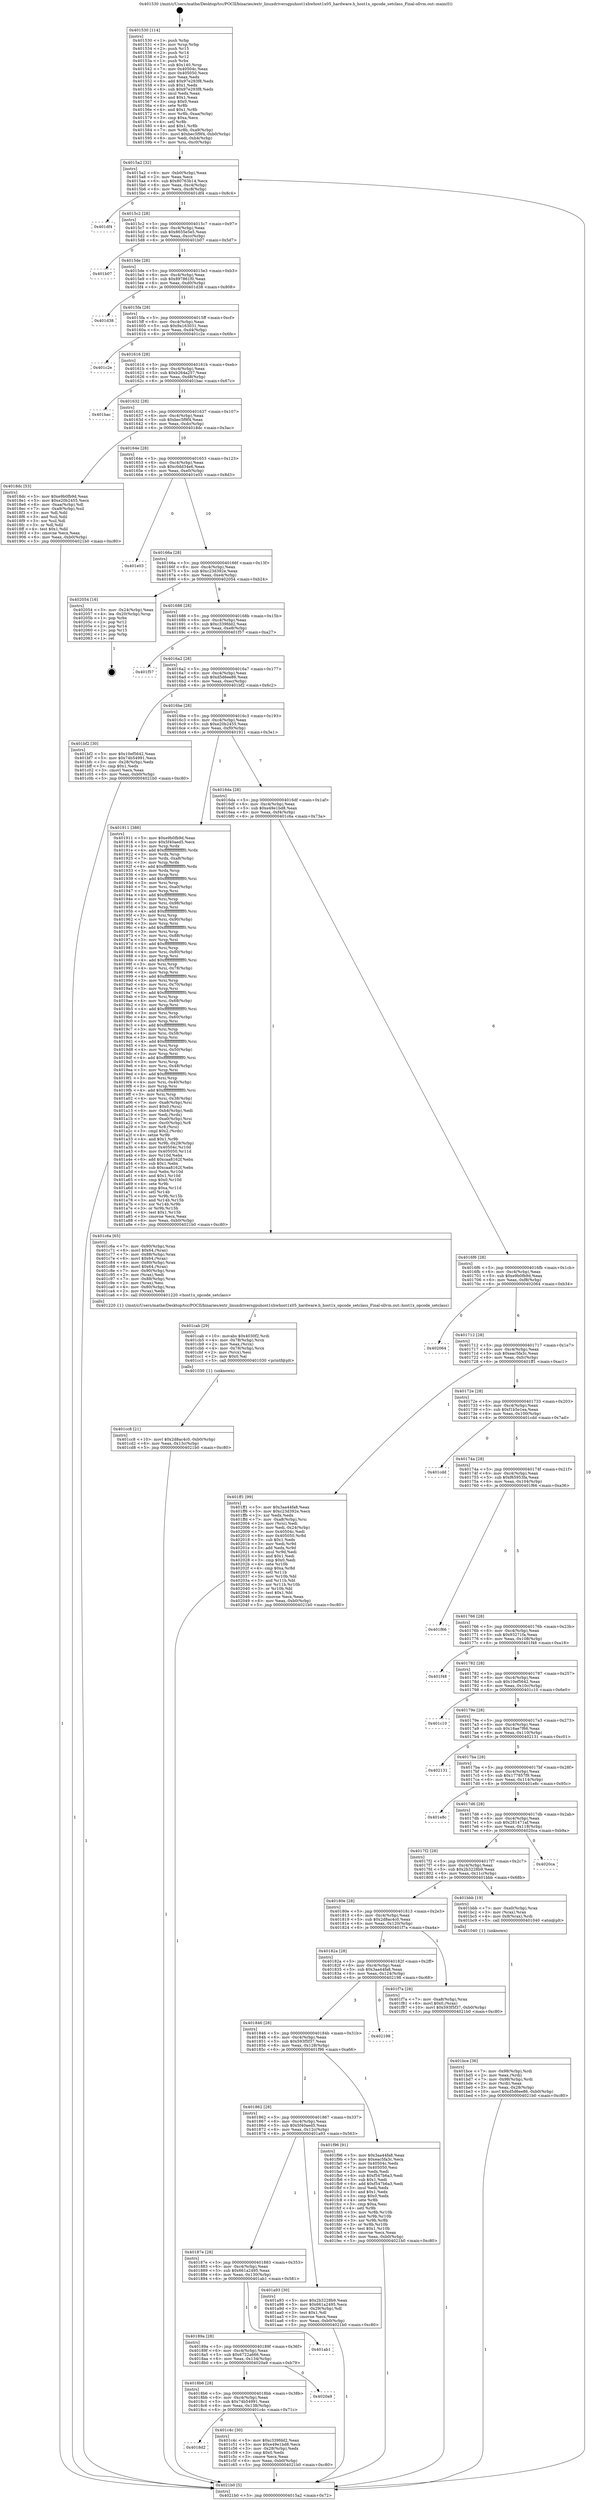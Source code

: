 digraph "0x401530" {
  label = "0x401530 (/mnt/c/Users/mathe/Desktop/tcc/POCII/binaries/extr_linuxdriversgpuhost1xhwhost1x05_hardware.h_host1x_opcode_setclass_Final-ollvm.out::main(0))"
  labelloc = "t"
  node[shape=record]

  Entry [label="",width=0.3,height=0.3,shape=circle,fillcolor=black,style=filled]
  "0x4015a2" [label="{
     0x4015a2 [32]\l
     | [instrs]\l
     &nbsp;&nbsp;0x4015a2 \<+6\>: mov -0xb0(%rbp),%eax\l
     &nbsp;&nbsp;0x4015a8 \<+2\>: mov %eax,%ecx\l
     &nbsp;&nbsp;0x4015aa \<+6\>: sub $0x80763b14,%ecx\l
     &nbsp;&nbsp;0x4015b0 \<+6\>: mov %eax,-0xc4(%rbp)\l
     &nbsp;&nbsp;0x4015b6 \<+6\>: mov %ecx,-0xc8(%rbp)\l
     &nbsp;&nbsp;0x4015bc \<+6\>: je 0000000000401df4 \<main+0x8c4\>\l
  }"]
  "0x401df4" [label="{
     0x401df4\l
  }", style=dashed]
  "0x4015c2" [label="{
     0x4015c2 [28]\l
     | [instrs]\l
     &nbsp;&nbsp;0x4015c2 \<+5\>: jmp 00000000004015c7 \<main+0x97\>\l
     &nbsp;&nbsp;0x4015c7 \<+6\>: mov -0xc4(%rbp),%eax\l
     &nbsp;&nbsp;0x4015cd \<+5\>: sub $0x8655e5e5,%eax\l
     &nbsp;&nbsp;0x4015d2 \<+6\>: mov %eax,-0xcc(%rbp)\l
     &nbsp;&nbsp;0x4015d8 \<+6\>: je 0000000000401b07 \<main+0x5d7\>\l
  }"]
  Exit [label="",width=0.3,height=0.3,shape=circle,fillcolor=black,style=filled,peripheries=2]
  "0x401b07" [label="{
     0x401b07\l
  }", style=dashed]
  "0x4015de" [label="{
     0x4015de [28]\l
     | [instrs]\l
     &nbsp;&nbsp;0x4015de \<+5\>: jmp 00000000004015e3 \<main+0xb3\>\l
     &nbsp;&nbsp;0x4015e3 \<+6\>: mov -0xc4(%rbp),%eax\l
     &nbsp;&nbsp;0x4015e9 \<+5\>: sub $0x897861f0,%eax\l
     &nbsp;&nbsp;0x4015ee \<+6\>: mov %eax,-0xd0(%rbp)\l
     &nbsp;&nbsp;0x4015f4 \<+6\>: je 0000000000401d38 \<main+0x808\>\l
  }"]
  "0x401cc8" [label="{
     0x401cc8 [21]\l
     | [instrs]\l
     &nbsp;&nbsp;0x401cc8 \<+10\>: movl $0x2d8ac4c0,-0xb0(%rbp)\l
     &nbsp;&nbsp;0x401cd2 \<+6\>: mov %eax,-0x13c(%rbp)\l
     &nbsp;&nbsp;0x401cd8 \<+5\>: jmp 00000000004021b0 \<main+0xc80\>\l
  }"]
  "0x401d38" [label="{
     0x401d38\l
  }", style=dashed]
  "0x4015fa" [label="{
     0x4015fa [28]\l
     | [instrs]\l
     &nbsp;&nbsp;0x4015fa \<+5\>: jmp 00000000004015ff \<main+0xcf\>\l
     &nbsp;&nbsp;0x4015ff \<+6\>: mov -0xc4(%rbp),%eax\l
     &nbsp;&nbsp;0x401605 \<+5\>: sub $0x9a163031,%eax\l
     &nbsp;&nbsp;0x40160a \<+6\>: mov %eax,-0xd4(%rbp)\l
     &nbsp;&nbsp;0x401610 \<+6\>: je 0000000000401c2e \<main+0x6fe\>\l
  }"]
  "0x401cab" [label="{
     0x401cab [29]\l
     | [instrs]\l
     &nbsp;&nbsp;0x401cab \<+10\>: movabs $0x4030f2,%rdi\l
     &nbsp;&nbsp;0x401cb5 \<+4\>: mov -0x78(%rbp),%rcx\l
     &nbsp;&nbsp;0x401cb9 \<+2\>: mov %eax,(%rcx)\l
     &nbsp;&nbsp;0x401cbb \<+4\>: mov -0x78(%rbp),%rcx\l
     &nbsp;&nbsp;0x401cbf \<+2\>: mov (%rcx),%esi\l
     &nbsp;&nbsp;0x401cc1 \<+2\>: mov $0x0,%al\l
     &nbsp;&nbsp;0x401cc3 \<+5\>: call 0000000000401030 \<printf@plt\>\l
     | [calls]\l
     &nbsp;&nbsp;0x401030 \{1\} (unknown)\l
  }"]
  "0x401c2e" [label="{
     0x401c2e\l
  }", style=dashed]
  "0x401616" [label="{
     0x401616 [28]\l
     | [instrs]\l
     &nbsp;&nbsp;0x401616 \<+5\>: jmp 000000000040161b \<main+0xeb\>\l
     &nbsp;&nbsp;0x40161b \<+6\>: mov -0xc4(%rbp),%eax\l
     &nbsp;&nbsp;0x401621 \<+5\>: sub $0xb264a257,%eax\l
     &nbsp;&nbsp;0x401626 \<+6\>: mov %eax,-0xd8(%rbp)\l
     &nbsp;&nbsp;0x40162c \<+6\>: je 0000000000401bac \<main+0x67c\>\l
  }"]
  "0x4018d2" [label="{
     0x4018d2\l
  }", style=dashed]
  "0x401bac" [label="{
     0x401bac\l
  }", style=dashed]
  "0x401632" [label="{
     0x401632 [28]\l
     | [instrs]\l
     &nbsp;&nbsp;0x401632 \<+5\>: jmp 0000000000401637 \<main+0x107\>\l
     &nbsp;&nbsp;0x401637 \<+6\>: mov -0xc4(%rbp),%eax\l
     &nbsp;&nbsp;0x40163d \<+5\>: sub $0xbec5f9f4,%eax\l
     &nbsp;&nbsp;0x401642 \<+6\>: mov %eax,-0xdc(%rbp)\l
     &nbsp;&nbsp;0x401648 \<+6\>: je 00000000004018dc \<main+0x3ac\>\l
  }"]
  "0x401c4c" [label="{
     0x401c4c [30]\l
     | [instrs]\l
     &nbsp;&nbsp;0x401c4c \<+5\>: mov $0xc339fdd2,%eax\l
     &nbsp;&nbsp;0x401c51 \<+5\>: mov $0xe49e1bd8,%ecx\l
     &nbsp;&nbsp;0x401c56 \<+3\>: mov -0x28(%rbp),%edx\l
     &nbsp;&nbsp;0x401c59 \<+3\>: cmp $0x0,%edx\l
     &nbsp;&nbsp;0x401c5c \<+3\>: cmove %ecx,%eax\l
     &nbsp;&nbsp;0x401c5f \<+6\>: mov %eax,-0xb0(%rbp)\l
     &nbsp;&nbsp;0x401c65 \<+5\>: jmp 00000000004021b0 \<main+0xc80\>\l
  }"]
  "0x4018dc" [label="{
     0x4018dc [53]\l
     | [instrs]\l
     &nbsp;&nbsp;0x4018dc \<+5\>: mov $0xe9b0fb9d,%eax\l
     &nbsp;&nbsp;0x4018e1 \<+5\>: mov $0xe20b2455,%ecx\l
     &nbsp;&nbsp;0x4018e6 \<+6\>: mov -0xaa(%rbp),%dl\l
     &nbsp;&nbsp;0x4018ec \<+7\>: mov -0xa9(%rbp),%sil\l
     &nbsp;&nbsp;0x4018f3 \<+3\>: mov %dl,%dil\l
     &nbsp;&nbsp;0x4018f6 \<+3\>: and %sil,%dil\l
     &nbsp;&nbsp;0x4018f9 \<+3\>: xor %sil,%dl\l
     &nbsp;&nbsp;0x4018fc \<+3\>: or %dl,%dil\l
     &nbsp;&nbsp;0x4018ff \<+4\>: test $0x1,%dil\l
     &nbsp;&nbsp;0x401903 \<+3\>: cmovne %ecx,%eax\l
     &nbsp;&nbsp;0x401906 \<+6\>: mov %eax,-0xb0(%rbp)\l
     &nbsp;&nbsp;0x40190c \<+5\>: jmp 00000000004021b0 \<main+0xc80\>\l
  }"]
  "0x40164e" [label="{
     0x40164e [28]\l
     | [instrs]\l
     &nbsp;&nbsp;0x40164e \<+5\>: jmp 0000000000401653 \<main+0x123\>\l
     &nbsp;&nbsp;0x401653 \<+6\>: mov -0xc4(%rbp),%eax\l
     &nbsp;&nbsp;0x401659 \<+5\>: sub $0xc0dd34e6,%eax\l
     &nbsp;&nbsp;0x40165e \<+6\>: mov %eax,-0xe0(%rbp)\l
     &nbsp;&nbsp;0x401664 \<+6\>: je 0000000000401e03 \<main+0x8d3\>\l
  }"]
  "0x4021b0" [label="{
     0x4021b0 [5]\l
     | [instrs]\l
     &nbsp;&nbsp;0x4021b0 \<+5\>: jmp 00000000004015a2 \<main+0x72\>\l
  }"]
  "0x401530" [label="{
     0x401530 [114]\l
     | [instrs]\l
     &nbsp;&nbsp;0x401530 \<+1\>: push %rbp\l
     &nbsp;&nbsp;0x401531 \<+3\>: mov %rsp,%rbp\l
     &nbsp;&nbsp;0x401534 \<+2\>: push %r15\l
     &nbsp;&nbsp;0x401536 \<+2\>: push %r14\l
     &nbsp;&nbsp;0x401538 \<+2\>: push %r12\l
     &nbsp;&nbsp;0x40153a \<+1\>: push %rbx\l
     &nbsp;&nbsp;0x40153b \<+7\>: sub $0x140,%rsp\l
     &nbsp;&nbsp;0x401542 \<+7\>: mov 0x40504c,%eax\l
     &nbsp;&nbsp;0x401549 \<+7\>: mov 0x405050,%ecx\l
     &nbsp;&nbsp;0x401550 \<+2\>: mov %eax,%edx\l
     &nbsp;&nbsp;0x401552 \<+6\>: add $0x97e293f8,%edx\l
     &nbsp;&nbsp;0x401558 \<+3\>: sub $0x1,%edx\l
     &nbsp;&nbsp;0x40155b \<+6\>: sub $0x97e293f8,%edx\l
     &nbsp;&nbsp;0x401561 \<+3\>: imul %edx,%eax\l
     &nbsp;&nbsp;0x401564 \<+3\>: and $0x1,%eax\l
     &nbsp;&nbsp;0x401567 \<+3\>: cmp $0x0,%eax\l
     &nbsp;&nbsp;0x40156a \<+4\>: sete %r8b\l
     &nbsp;&nbsp;0x40156e \<+4\>: and $0x1,%r8b\l
     &nbsp;&nbsp;0x401572 \<+7\>: mov %r8b,-0xaa(%rbp)\l
     &nbsp;&nbsp;0x401579 \<+3\>: cmp $0xa,%ecx\l
     &nbsp;&nbsp;0x40157c \<+4\>: setl %r8b\l
     &nbsp;&nbsp;0x401580 \<+4\>: and $0x1,%r8b\l
     &nbsp;&nbsp;0x401584 \<+7\>: mov %r8b,-0xa9(%rbp)\l
     &nbsp;&nbsp;0x40158b \<+10\>: movl $0xbec5f9f4,-0xb0(%rbp)\l
     &nbsp;&nbsp;0x401595 \<+6\>: mov %edi,-0xb4(%rbp)\l
     &nbsp;&nbsp;0x40159b \<+7\>: mov %rsi,-0xc0(%rbp)\l
  }"]
  "0x4018b6" [label="{
     0x4018b6 [28]\l
     | [instrs]\l
     &nbsp;&nbsp;0x4018b6 \<+5\>: jmp 00000000004018bb \<main+0x38b\>\l
     &nbsp;&nbsp;0x4018bb \<+6\>: mov -0xc4(%rbp),%eax\l
     &nbsp;&nbsp;0x4018c1 \<+5\>: sub $0x74b54991,%eax\l
     &nbsp;&nbsp;0x4018c6 \<+6\>: mov %eax,-0x138(%rbp)\l
     &nbsp;&nbsp;0x4018cc \<+6\>: je 0000000000401c4c \<main+0x71c\>\l
  }"]
  "0x401e03" [label="{
     0x401e03\l
  }", style=dashed]
  "0x40166a" [label="{
     0x40166a [28]\l
     | [instrs]\l
     &nbsp;&nbsp;0x40166a \<+5\>: jmp 000000000040166f \<main+0x13f\>\l
     &nbsp;&nbsp;0x40166f \<+6\>: mov -0xc4(%rbp),%eax\l
     &nbsp;&nbsp;0x401675 \<+5\>: sub $0xc23d392e,%eax\l
     &nbsp;&nbsp;0x40167a \<+6\>: mov %eax,-0xe4(%rbp)\l
     &nbsp;&nbsp;0x401680 \<+6\>: je 0000000000402054 \<main+0xb24\>\l
  }"]
  "0x4020a9" [label="{
     0x4020a9\l
  }", style=dashed]
  "0x402054" [label="{
     0x402054 [16]\l
     | [instrs]\l
     &nbsp;&nbsp;0x402054 \<+3\>: mov -0x24(%rbp),%eax\l
     &nbsp;&nbsp;0x402057 \<+4\>: lea -0x20(%rbp),%rsp\l
     &nbsp;&nbsp;0x40205b \<+1\>: pop %rbx\l
     &nbsp;&nbsp;0x40205c \<+2\>: pop %r12\l
     &nbsp;&nbsp;0x40205e \<+2\>: pop %r14\l
     &nbsp;&nbsp;0x402060 \<+2\>: pop %r15\l
     &nbsp;&nbsp;0x402062 \<+1\>: pop %rbp\l
     &nbsp;&nbsp;0x402063 \<+1\>: ret\l
  }"]
  "0x401686" [label="{
     0x401686 [28]\l
     | [instrs]\l
     &nbsp;&nbsp;0x401686 \<+5\>: jmp 000000000040168b \<main+0x15b\>\l
     &nbsp;&nbsp;0x40168b \<+6\>: mov -0xc4(%rbp),%eax\l
     &nbsp;&nbsp;0x401691 \<+5\>: sub $0xc339fdd2,%eax\l
     &nbsp;&nbsp;0x401696 \<+6\>: mov %eax,-0xe8(%rbp)\l
     &nbsp;&nbsp;0x40169c \<+6\>: je 0000000000401f57 \<main+0xa27\>\l
  }"]
  "0x40189a" [label="{
     0x40189a [28]\l
     | [instrs]\l
     &nbsp;&nbsp;0x40189a \<+5\>: jmp 000000000040189f \<main+0x36f\>\l
     &nbsp;&nbsp;0x40189f \<+6\>: mov -0xc4(%rbp),%eax\l
     &nbsp;&nbsp;0x4018a5 \<+5\>: sub $0x6722a666,%eax\l
     &nbsp;&nbsp;0x4018aa \<+6\>: mov %eax,-0x134(%rbp)\l
     &nbsp;&nbsp;0x4018b0 \<+6\>: je 00000000004020a9 \<main+0xb79\>\l
  }"]
  "0x401f57" [label="{
     0x401f57\l
  }", style=dashed]
  "0x4016a2" [label="{
     0x4016a2 [28]\l
     | [instrs]\l
     &nbsp;&nbsp;0x4016a2 \<+5\>: jmp 00000000004016a7 \<main+0x177\>\l
     &nbsp;&nbsp;0x4016a7 \<+6\>: mov -0xc4(%rbp),%eax\l
     &nbsp;&nbsp;0x4016ad \<+5\>: sub $0xd5d6ee86,%eax\l
     &nbsp;&nbsp;0x4016b2 \<+6\>: mov %eax,-0xec(%rbp)\l
     &nbsp;&nbsp;0x4016b8 \<+6\>: je 0000000000401bf2 \<main+0x6c2\>\l
  }"]
  "0x401ab1" [label="{
     0x401ab1\l
  }", style=dashed]
  "0x401bf2" [label="{
     0x401bf2 [30]\l
     | [instrs]\l
     &nbsp;&nbsp;0x401bf2 \<+5\>: mov $0x10ef5642,%eax\l
     &nbsp;&nbsp;0x401bf7 \<+5\>: mov $0x74b54991,%ecx\l
     &nbsp;&nbsp;0x401bfc \<+3\>: mov -0x28(%rbp),%edx\l
     &nbsp;&nbsp;0x401bff \<+3\>: cmp $0x1,%edx\l
     &nbsp;&nbsp;0x401c02 \<+3\>: cmovl %ecx,%eax\l
     &nbsp;&nbsp;0x401c05 \<+6\>: mov %eax,-0xb0(%rbp)\l
     &nbsp;&nbsp;0x401c0b \<+5\>: jmp 00000000004021b0 \<main+0xc80\>\l
  }"]
  "0x4016be" [label="{
     0x4016be [28]\l
     | [instrs]\l
     &nbsp;&nbsp;0x4016be \<+5\>: jmp 00000000004016c3 \<main+0x193\>\l
     &nbsp;&nbsp;0x4016c3 \<+6\>: mov -0xc4(%rbp),%eax\l
     &nbsp;&nbsp;0x4016c9 \<+5\>: sub $0xe20b2455,%eax\l
     &nbsp;&nbsp;0x4016ce \<+6\>: mov %eax,-0xf0(%rbp)\l
     &nbsp;&nbsp;0x4016d4 \<+6\>: je 0000000000401911 \<main+0x3e1\>\l
  }"]
  "0x401bce" [label="{
     0x401bce [36]\l
     | [instrs]\l
     &nbsp;&nbsp;0x401bce \<+7\>: mov -0x98(%rbp),%rdi\l
     &nbsp;&nbsp;0x401bd5 \<+2\>: mov %eax,(%rdi)\l
     &nbsp;&nbsp;0x401bd7 \<+7\>: mov -0x98(%rbp),%rdi\l
     &nbsp;&nbsp;0x401bde \<+2\>: mov (%rdi),%eax\l
     &nbsp;&nbsp;0x401be0 \<+3\>: mov %eax,-0x28(%rbp)\l
     &nbsp;&nbsp;0x401be3 \<+10\>: movl $0xd5d6ee86,-0xb0(%rbp)\l
     &nbsp;&nbsp;0x401bed \<+5\>: jmp 00000000004021b0 \<main+0xc80\>\l
  }"]
  "0x401911" [label="{
     0x401911 [386]\l
     | [instrs]\l
     &nbsp;&nbsp;0x401911 \<+5\>: mov $0xe9b0fb9d,%eax\l
     &nbsp;&nbsp;0x401916 \<+5\>: mov $0x5f40aed5,%ecx\l
     &nbsp;&nbsp;0x40191b \<+3\>: mov %rsp,%rdx\l
     &nbsp;&nbsp;0x40191e \<+4\>: add $0xfffffffffffffff0,%rdx\l
     &nbsp;&nbsp;0x401922 \<+3\>: mov %rdx,%rsp\l
     &nbsp;&nbsp;0x401925 \<+7\>: mov %rdx,-0xa8(%rbp)\l
     &nbsp;&nbsp;0x40192c \<+3\>: mov %rsp,%rdx\l
     &nbsp;&nbsp;0x40192f \<+4\>: add $0xfffffffffffffff0,%rdx\l
     &nbsp;&nbsp;0x401933 \<+3\>: mov %rdx,%rsp\l
     &nbsp;&nbsp;0x401936 \<+3\>: mov %rsp,%rsi\l
     &nbsp;&nbsp;0x401939 \<+4\>: add $0xfffffffffffffff0,%rsi\l
     &nbsp;&nbsp;0x40193d \<+3\>: mov %rsi,%rsp\l
     &nbsp;&nbsp;0x401940 \<+7\>: mov %rsi,-0xa0(%rbp)\l
     &nbsp;&nbsp;0x401947 \<+3\>: mov %rsp,%rsi\l
     &nbsp;&nbsp;0x40194a \<+4\>: add $0xfffffffffffffff0,%rsi\l
     &nbsp;&nbsp;0x40194e \<+3\>: mov %rsi,%rsp\l
     &nbsp;&nbsp;0x401951 \<+7\>: mov %rsi,-0x98(%rbp)\l
     &nbsp;&nbsp;0x401958 \<+3\>: mov %rsp,%rsi\l
     &nbsp;&nbsp;0x40195b \<+4\>: add $0xfffffffffffffff0,%rsi\l
     &nbsp;&nbsp;0x40195f \<+3\>: mov %rsi,%rsp\l
     &nbsp;&nbsp;0x401962 \<+7\>: mov %rsi,-0x90(%rbp)\l
     &nbsp;&nbsp;0x401969 \<+3\>: mov %rsp,%rsi\l
     &nbsp;&nbsp;0x40196c \<+4\>: add $0xfffffffffffffff0,%rsi\l
     &nbsp;&nbsp;0x401970 \<+3\>: mov %rsi,%rsp\l
     &nbsp;&nbsp;0x401973 \<+7\>: mov %rsi,-0x88(%rbp)\l
     &nbsp;&nbsp;0x40197a \<+3\>: mov %rsp,%rsi\l
     &nbsp;&nbsp;0x40197d \<+4\>: add $0xfffffffffffffff0,%rsi\l
     &nbsp;&nbsp;0x401981 \<+3\>: mov %rsi,%rsp\l
     &nbsp;&nbsp;0x401984 \<+4\>: mov %rsi,-0x80(%rbp)\l
     &nbsp;&nbsp;0x401988 \<+3\>: mov %rsp,%rsi\l
     &nbsp;&nbsp;0x40198b \<+4\>: add $0xfffffffffffffff0,%rsi\l
     &nbsp;&nbsp;0x40198f \<+3\>: mov %rsi,%rsp\l
     &nbsp;&nbsp;0x401992 \<+4\>: mov %rsi,-0x78(%rbp)\l
     &nbsp;&nbsp;0x401996 \<+3\>: mov %rsp,%rsi\l
     &nbsp;&nbsp;0x401999 \<+4\>: add $0xfffffffffffffff0,%rsi\l
     &nbsp;&nbsp;0x40199d \<+3\>: mov %rsi,%rsp\l
     &nbsp;&nbsp;0x4019a0 \<+4\>: mov %rsi,-0x70(%rbp)\l
     &nbsp;&nbsp;0x4019a4 \<+3\>: mov %rsp,%rsi\l
     &nbsp;&nbsp;0x4019a7 \<+4\>: add $0xfffffffffffffff0,%rsi\l
     &nbsp;&nbsp;0x4019ab \<+3\>: mov %rsi,%rsp\l
     &nbsp;&nbsp;0x4019ae \<+4\>: mov %rsi,-0x68(%rbp)\l
     &nbsp;&nbsp;0x4019b2 \<+3\>: mov %rsp,%rsi\l
     &nbsp;&nbsp;0x4019b5 \<+4\>: add $0xfffffffffffffff0,%rsi\l
     &nbsp;&nbsp;0x4019b9 \<+3\>: mov %rsi,%rsp\l
     &nbsp;&nbsp;0x4019bc \<+4\>: mov %rsi,-0x60(%rbp)\l
     &nbsp;&nbsp;0x4019c0 \<+3\>: mov %rsp,%rsi\l
     &nbsp;&nbsp;0x4019c3 \<+4\>: add $0xfffffffffffffff0,%rsi\l
     &nbsp;&nbsp;0x4019c7 \<+3\>: mov %rsi,%rsp\l
     &nbsp;&nbsp;0x4019ca \<+4\>: mov %rsi,-0x58(%rbp)\l
     &nbsp;&nbsp;0x4019ce \<+3\>: mov %rsp,%rsi\l
     &nbsp;&nbsp;0x4019d1 \<+4\>: add $0xfffffffffffffff0,%rsi\l
     &nbsp;&nbsp;0x4019d5 \<+3\>: mov %rsi,%rsp\l
     &nbsp;&nbsp;0x4019d8 \<+4\>: mov %rsi,-0x50(%rbp)\l
     &nbsp;&nbsp;0x4019dc \<+3\>: mov %rsp,%rsi\l
     &nbsp;&nbsp;0x4019df \<+4\>: add $0xfffffffffffffff0,%rsi\l
     &nbsp;&nbsp;0x4019e3 \<+3\>: mov %rsi,%rsp\l
     &nbsp;&nbsp;0x4019e6 \<+4\>: mov %rsi,-0x48(%rbp)\l
     &nbsp;&nbsp;0x4019ea \<+3\>: mov %rsp,%rsi\l
     &nbsp;&nbsp;0x4019ed \<+4\>: add $0xfffffffffffffff0,%rsi\l
     &nbsp;&nbsp;0x4019f1 \<+3\>: mov %rsi,%rsp\l
     &nbsp;&nbsp;0x4019f4 \<+4\>: mov %rsi,-0x40(%rbp)\l
     &nbsp;&nbsp;0x4019f8 \<+3\>: mov %rsp,%rsi\l
     &nbsp;&nbsp;0x4019fb \<+4\>: add $0xfffffffffffffff0,%rsi\l
     &nbsp;&nbsp;0x4019ff \<+3\>: mov %rsi,%rsp\l
     &nbsp;&nbsp;0x401a02 \<+4\>: mov %rsi,-0x38(%rbp)\l
     &nbsp;&nbsp;0x401a06 \<+7\>: mov -0xa8(%rbp),%rsi\l
     &nbsp;&nbsp;0x401a0d \<+6\>: movl $0x0,(%rsi)\l
     &nbsp;&nbsp;0x401a13 \<+6\>: mov -0xb4(%rbp),%edi\l
     &nbsp;&nbsp;0x401a19 \<+2\>: mov %edi,(%rdx)\l
     &nbsp;&nbsp;0x401a1b \<+7\>: mov -0xa0(%rbp),%rsi\l
     &nbsp;&nbsp;0x401a22 \<+7\>: mov -0xc0(%rbp),%r8\l
     &nbsp;&nbsp;0x401a29 \<+3\>: mov %r8,(%rsi)\l
     &nbsp;&nbsp;0x401a2c \<+3\>: cmpl $0x2,(%rdx)\l
     &nbsp;&nbsp;0x401a2f \<+4\>: setne %r9b\l
     &nbsp;&nbsp;0x401a33 \<+4\>: and $0x1,%r9b\l
     &nbsp;&nbsp;0x401a37 \<+4\>: mov %r9b,-0x29(%rbp)\l
     &nbsp;&nbsp;0x401a3b \<+8\>: mov 0x40504c,%r10d\l
     &nbsp;&nbsp;0x401a43 \<+8\>: mov 0x405050,%r11d\l
     &nbsp;&nbsp;0x401a4b \<+3\>: mov %r10d,%ebx\l
     &nbsp;&nbsp;0x401a4e \<+6\>: add $0xcaa8162f,%ebx\l
     &nbsp;&nbsp;0x401a54 \<+3\>: sub $0x1,%ebx\l
     &nbsp;&nbsp;0x401a57 \<+6\>: sub $0xcaa8162f,%ebx\l
     &nbsp;&nbsp;0x401a5d \<+4\>: imul %ebx,%r10d\l
     &nbsp;&nbsp;0x401a61 \<+4\>: and $0x1,%r10d\l
     &nbsp;&nbsp;0x401a65 \<+4\>: cmp $0x0,%r10d\l
     &nbsp;&nbsp;0x401a69 \<+4\>: sete %r9b\l
     &nbsp;&nbsp;0x401a6d \<+4\>: cmp $0xa,%r11d\l
     &nbsp;&nbsp;0x401a71 \<+4\>: setl %r14b\l
     &nbsp;&nbsp;0x401a75 \<+3\>: mov %r9b,%r15b\l
     &nbsp;&nbsp;0x401a78 \<+3\>: and %r14b,%r15b\l
     &nbsp;&nbsp;0x401a7b \<+3\>: xor %r14b,%r9b\l
     &nbsp;&nbsp;0x401a7e \<+3\>: or %r9b,%r15b\l
     &nbsp;&nbsp;0x401a81 \<+4\>: test $0x1,%r15b\l
     &nbsp;&nbsp;0x401a85 \<+3\>: cmovne %ecx,%eax\l
     &nbsp;&nbsp;0x401a88 \<+6\>: mov %eax,-0xb0(%rbp)\l
     &nbsp;&nbsp;0x401a8e \<+5\>: jmp 00000000004021b0 \<main+0xc80\>\l
  }"]
  "0x4016da" [label="{
     0x4016da [28]\l
     | [instrs]\l
     &nbsp;&nbsp;0x4016da \<+5\>: jmp 00000000004016df \<main+0x1af\>\l
     &nbsp;&nbsp;0x4016df \<+6\>: mov -0xc4(%rbp),%eax\l
     &nbsp;&nbsp;0x4016e5 \<+5\>: sub $0xe49e1bd8,%eax\l
     &nbsp;&nbsp;0x4016ea \<+6\>: mov %eax,-0xf4(%rbp)\l
     &nbsp;&nbsp;0x4016f0 \<+6\>: je 0000000000401c6a \<main+0x73a\>\l
  }"]
  "0x40187e" [label="{
     0x40187e [28]\l
     | [instrs]\l
     &nbsp;&nbsp;0x40187e \<+5\>: jmp 0000000000401883 \<main+0x353\>\l
     &nbsp;&nbsp;0x401883 \<+6\>: mov -0xc4(%rbp),%eax\l
     &nbsp;&nbsp;0x401889 \<+5\>: sub $0x661a2495,%eax\l
     &nbsp;&nbsp;0x40188e \<+6\>: mov %eax,-0x130(%rbp)\l
     &nbsp;&nbsp;0x401894 \<+6\>: je 0000000000401ab1 \<main+0x581\>\l
  }"]
  "0x401a93" [label="{
     0x401a93 [30]\l
     | [instrs]\l
     &nbsp;&nbsp;0x401a93 \<+5\>: mov $0x2b3228b9,%eax\l
     &nbsp;&nbsp;0x401a98 \<+5\>: mov $0x661a2495,%ecx\l
     &nbsp;&nbsp;0x401a9d \<+3\>: mov -0x29(%rbp),%dl\l
     &nbsp;&nbsp;0x401aa0 \<+3\>: test $0x1,%dl\l
     &nbsp;&nbsp;0x401aa3 \<+3\>: cmovne %ecx,%eax\l
     &nbsp;&nbsp;0x401aa6 \<+6\>: mov %eax,-0xb0(%rbp)\l
     &nbsp;&nbsp;0x401aac \<+5\>: jmp 00000000004021b0 \<main+0xc80\>\l
  }"]
  "0x401c6a" [label="{
     0x401c6a [65]\l
     | [instrs]\l
     &nbsp;&nbsp;0x401c6a \<+7\>: mov -0x90(%rbp),%rax\l
     &nbsp;&nbsp;0x401c71 \<+6\>: movl $0x64,(%rax)\l
     &nbsp;&nbsp;0x401c77 \<+7\>: mov -0x88(%rbp),%rax\l
     &nbsp;&nbsp;0x401c7e \<+6\>: movl $0x64,(%rax)\l
     &nbsp;&nbsp;0x401c84 \<+4\>: mov -0x80(%rbp),%rax\l
     &nbsp;&nbsp;0x401c88 \<+6\>: movl $0x64,(%rax)\l
     &nbsp;&nbsp;0x401c8e \<+7\>: mov -0x90(%rbp),%rax\l
     &nbsp;&nbsp;0x401c95 \<+2\>: mov (%rax),%edi\l
     &nbsp;&nbsp;0x401c97 \<+7\>: mov -0x88(%rbp),%rax\l
     &nbsp;&nbsp;0x401c9e \<+2\>: mov (%rax),%esi\l
     &nbsp;&nbsp;0x401ca0 \<+4\>: mov -0x80(%rbp),%rax\l
     &nbsp;&nbsp;0x401ca4 \<+2\>: mov (%rax),%edx\l
     &nbsp;&nbsp;0x401ca6 \<+5\>: call 0000000000401220 \<host1x_opcode_setclass\>\l
     | [calls]\l
     &nbsp;&nbsp;0x401220 \{1\} (/mnt/c/Users/mathe/Desktop/tcc/POCII/binaries/extr_linuxdriversgpuhost1xhwhost1x05_hardware.h_host1x_opcode_setclass_Final-ollvm.out::host1x_opcode_setclass)\l
  }"]
  "0x4016f6" [label="{
     0x4016f6 [28]\l
     | [instrs]\l
     &nbsp;&nbsp;0x4016f6 \<+5\>: jmp 00000000004016fb \<main+0x1cb\>\l
     &nbsp;&nbsp;0x4016fb \<+6\>: mov -0xc4(%rbp),%eax\l
     &nbsp;&nbsp;0x401701 \<+5\>: sub $0xe9b0fb9d,%eax\l
     &nbsp;&nbsp;0x401706 \<+6\>: mov %eax,-0xf8(%rbp)\l
     &nbsp;&nbsp;0x40170c \<+6\>: je 0000000000402064 \<main+0xb34\>\l
  }"]
  "0x401862" [label="{
     0x401862 [28]\l
     | [instrs]\l
     &nbsp;&nbsp;0x401862 \<+5\>: jmp 0000000000401867 \<main+0x337\>\l
     &nbsp;&nbsp;0x401867 \<+6\>: mov -0xc4(%rbp),%eax\l
     &nbsp;&nbsp;0x40186d \<+5\>: sub $0x5f40aed5,%eax\l
     &nbsp;&nbsp;0x401872 \<+6\>: mov %eax,-0x12c(%rbp)\l
     &nbsp;&nbsp;0x401878 \<+6\>: je 0000000000401a93 \<main+0x563\>\l
  }"]
  "0x402064" [label="{
     0x402064\l
  }", style=dashed]
  "0x401712" [label="{
     0x401712 [28]\l
     | [instrs]\l
     &nbsp;&nbsp;0x401712 \<+5\>: jmp 0000000000401717 \<main+0x1e7\>\l
     &nbsp;&nbsp;0x401717 \<+6\>: mov -0xc4(%rbp),%eax\l
     &nbsp;&nbsp;0x40171d \<+5\>: sub $0xeac5fa3c,%eax\l
     &nbsp;&nbsp;0x401722 \<+6\>: mov %eax,-0xfc(%rbp)\l
     &nbsp;&nbsp;0x401728 \<+6\>: je 0000000000401ff1 \<main+0xac1\>\l
  }"]
  "0x401f96" [label="{
     0x401f96 [91]\l
     | [instrs]\l
     &nbsp;&nbsp;0x401f96 \<+5\>: mov $0x3aa44fa8,%eax\l
     &nbsp;&nbsp;0x401f9b \<+5\>: mov $0xeac5fa3c,%ecx\l
     &nbsp;&nbsp;0x401fa0 \<+7\>: mov 0x40504c,%edx\l
     &nbsp;&nbsp;0x401fa7 \<+7\>: mov 0x405050,%esi\l
     &nbsp;&nbsp;0x401fae \<+2\>: mov %edx,%edi\l
     &nbsp;&nbsp;0x401fb0 \<+6\>: sub $0xf547b6a3,%edi\l
     &nbsp;&nbsp;0x401fb6 \<+3\>: sub $0x1,%edi\l
     &nbsp;&nbsp;0x401fb9 \<+6\>: add $0xf547b6a3,%edi\l
     &nbsp;&nbsp;0x401fbf \<+3\>: imul %edi,%edx\l
     &nbsp;&nbsp;0x401fc2 \<+3\>: and $0x1,%edx\l
     &nbsp;&nbsp;0x401fc5 \<+3\>: cmp $0x0,%edx\l
     &nbsp;&nbsp;0x401fc8 \<+4\>: sete %r8b\l
     &nbsp;&nbsp;0x401fcc \<+3\>: cmp $0xa,%esi\l
     &nbsp;&nbsp;0x401fcf \<+4\>: setl %r9b\l
     &nbsp;&nbsp;0x401fd3 \<+3\>: mov %r8b,%r10b\l
     &nbsp;&nbsp;0x401fd6 \<+3\>: and %r9b,%r10b\l
     &nbsp;&nbsp;0x401fd9 \<+3\>: xor %r9b,%r8b\l
     &nbsp;&nbsp;0x401fdc \<+3\>: or %r8b,%r10b\l
     &nbsp;&nbsp;0x401fdf \<+4\>: test $0x1,%r10b\l
     &nbsp;&nbsp;0x401fe3 \<+3\>: cmovne %ecx,%eax\l
     &nbsp;&nbsp;0x401fe6 \<+6\>: mov %eax,-0xb0(%rbp)\l
     &nbsp;&nbsp;0x401fec \<+5\>: jmp 00000000004021b0 \<main+0xc80\>\l
  }"]
  "0x401ff1" [label="{
     0x401ff1 [99]\l
     | [instrs]\l
     &nbsp;&nbsp;0x401ff1 \<+5\>: mov $0x3aa44fa8,%eax\l
     &nbsp;&nbsp;0x401ff6 \<+5\>: mov $0xc23d392e,%ecx\l
     &nbsp;&nbsp;0x401ffb \<+2\>: xor %edx,%edx\l
     &nbsp;&nbsp;0x401ffd \<+7\>: mov -0xa8(%rbp),%rsi\l
     &nbsp;&nbsp;0x402004 \<+2\>: mov (%rsi),%edi\l
     &nbsp;&nbsp;0x402006 \<+3\>: mov %edi,-0x24(%rbp)\l
     &nbsp;&nbsp;0x402009 \<+7\>: mov 0x40504c,%edi\l
     &nbsp;&nbsp;0x402010 \<+8\>: mov 0x405050,%r8d\l
     &nbsp;&nbsp;0x402018 \<+3\>: sub $0x1,%edx\l
     &nbsp;&nbsp;0x40201b \<+3\>: mov %edi,%r9d\l
     &nbsp;&nbsp;0x40201e \<+3\>: add %edx,%r9d\l
     &nbsp;&nbsp;0x402021 \<+4\>: imul %r9d,%edi\l
     &nbsp;&nbsp;0x402025 \<+3\>: and $0x1,%edi\l
     &nbsp;&nbsp;0x402028 \<+3\>: cmp $0x0,%edi\l
     &nbsp;&nbsp;0x40202b \<+4\>: sete %r10b\l
     &nbsp;&nbsp;0x40202f \<+4\>: cmp $0xa,%r8d\l
     &nbsp;&nbsp;0x402033 \<+4\>: setl %r11b\l
     &nbsp;&nbsp;0x402037 \<+3\>: mov %r10b,%bl\l
     &nbsp;&nbsp;0x40203a \<+3\>: and %r11b,%bl\l
     &nbsp;&nbsp;0x40203d \<+3\>: xor %r11b,%r10b\l
     &nbsp;&nbsp;0x402040 \<+3\>: or %r10b,%bl\l
     &nbsp;&nbsp;0x402043 \<+3\>: test $0x1,%bl\l
     &nbsp;&nbsp;0x402046 \<+3\>: cmovne %ecx,%eax\l
     &nbsp;&nbsp;0x402049 \<+6\>: mov %eax,-0xb0(%rbp)\l
     &nbsp;&nbsp;0x40204f \<+5\>: jmp 00000000004021b0 \<main+0xc80\>\l
  }"]
  "0x40172e" [label="{
     0x40172e [28]\l
     | [instrs]\l
     &nbsp;&nbsp;0x40172e \<+5\>: jmp 0000000000401733 \<main+0x203\>\l
     &nbsp;&nbsp;0x401733 \<+6\>: mov -0xc4(%rbp),%eax\l
     &nbsp;&nbsp;0x401739 \<+5\>: sub $0xf1b5e1ea,%eax\l
     &nbsp;&nbsp;0x40173e \<+6\>: mov %eax,-0x100(%rbp)\l
     &nbsp;&nbsp;0x401744 \<+6\>: je 0000000000401cdd \<main+0x7ad\>\l
  }"]
  "0x401846" [label="{
     0x401846 [28]\l
     | [instrs]\l
     &nbsp;&nbsp;0x401846 \<+5\>: jmp 000000000040184b \<main+0x31b\>\l
     &nbsp;&nbsp;0x40184b \<+6\>: mov -0xc4(%rbp),%eax\l
     &nbsp;&nbsp;0x401851 \<+5\>: sub $0x593f5f37,%eax\l
     &nbsp;&nbsp;0x401856 \<+6\>: mov %eax,-0x128(%rbp)\l
     &nbsp;&nbsp;0x40185c \<+6\>: je 0000000000401f96 \<main+0xa66\>\l
  }"]
  "0x401cdd" [label="{
     0x401cdd\l
  }", style=dashed]
  "0x40174a" [label="{
     0x40174a [28]\l
     | [instrs]\l
     &nbsp;&nbsp;0x40174a \<+5\>: jmp 000000000040174f \<main+0x21f\>\l
     &nbsp;&nbsp;0x40174f \<+6\>: mov -0xc4(%rbp),%eax\l
     &nbsp;&nbsp;0x401755 \<+5\>: sub $0xf65953fa,%eax\l
     &nbsp;&nbsp;0x40175a \<+6\>: mov %eax,-0x104(%rbp)\l
     &nbsp;&nbsp;0x401760 \<+6\>: je 0000000000401f66 \<main+0xa36\>\l
  }"]
  "0x402198" [label="{
     0x402198\l
  }", style=dashed]
  "0x401f66" [label="{
     0x401f66\l
  }", style=dashed]
  "0x401766" [label="{
     0x401766 [28]\l
     | [instrs]\l
     &nbsp;&nbsp;0x401766 \<+5\>: jmp 000000000040176b \<main+0x23b\>\l
     &nbsp;&nbsp;0x40176b \<+6\>: mov -0xc4(%rbp),%eax\l
     &nbsp;&nbsp;0x401771 \<+5\>: sub $0x93271fa,%eax\l
     &nbsp;&nbsp;0x401776 \<+6\>: mov %eax,-0x108(%rbp)\l
     &nbsp;&nbsp;0x40177c \<+6\>: je 0000000000401f48 \<main+0xa18\>\l
  }"]
  "0x40182a" [label="{
     0x40182a [28]\l
     | [instrs]\l
     &nbsp;&nbsp;0x40182a \<+5\>: jmp 000000000040182f \<main+0x2ff\>\l
     &nbsp;&nbsp;0x40182f \<+6\>: mov -0xc4(%rbp),%eax\l
     &nbsp;&nbsp;0x401835 \<+5\>: sub $0x3aa44fa8,%eax\l
     &nbsp;&nbsp;0x40183a \<+6\>: mov %eax,-0x124(%rbp)\l
     &nbsp;&nbsp;0x401840 \<+6\>: je 0000000000402198 \<main+0xc68\>\l
  }"]
  "0x401f48" [label="{
     0x401f48\l
  }", style=dashed]
  "0x401782" [label="{
     0x401782 [28]\l
     | [instrs]\l
     &nbsp;&nbsp;0x401782 \<+5\>: jmp 0000000000401787 \<main+0x257\>\l
     &nbsp;&nbsp;0x401787 \<+6\>: mov -0xc4(%rbp),%eax\l
     &nbsp;&nbsp;0x40178d \<+5\>: sub $0x10ef5642,%eax\l
     &nbsp;&nbsp;0x401792 \<+6\>: mov %eax,-0x10c(%rbp)\l
     &nbsp;&nbsp;0x401798 \<+6\>: je 0000000000401c10 \<main+0x6e0\>\l
  }"]
  "0x401f7a" [label="{
     0x401f7a [28]\l
     | [instrs]\l
     &nbsp;&nbsp;0x401f7a \<+7\>: mov -0xa8(%rbp),%rax\l
     &nbsp;&nbsp;0x401f81 \<+6\>: movl $0x0,(%rax)\l
     &nbsp;&nbsp;0x401f87 \<+10\>: movl $0x593f5f37,-0xb0(%rbp)\l
     &nbsp;&nbsp;0x401f91 \<+5\>: jmp 00000000004021b0 \<main+0xc80\>\l
  }"]
  "0x401c10" [label="{
     0x401c10\l
  }", style=dashed]
  "0x40179e" [label="{
     0x40179e [28]\l
     | [instrs]\l
     &nbsp;&nbsp;0x40179e \<+5\>: jmp 00000000004017a3 \<main+0x273\>\l
     &nbsp;&nbsp;0x4017a3 \<+6\>: mov -0xc4(%rbp),%eax\l
     &nbsp;&nbsp;0x4017a9 \<+5\>: sub $0x16ae7f66,%eax\l
     &nbsp;&nbsp;0x4017ae \<+6\>: mov %eax,-0x110(%rbp)\l
     &nbsp;&nbsp;0x4017b4 \<+6\>: je 0000000000402131 \<main+0xc01\>\l
  }"]
  "0x40180e" [label="{
     0x40180e [28]\l
     | [instrs]\l
     &nbsp;&nbsp;0x40180e \<+5\>: jmp 0000000000401813 \<main+0x2e3\>\l
     &nbsp;&nbsp;0x401813 \<+6\>: mov -0xc4(%rbp),%eax\l
     &nbsp;&nbsp;0x401819 \<+5\>: sub $0x2d8ac4c0,%eax\l
     &nbsp;&nbsp;0x40181e \<+6\>: mov %eax,-0x120(%rbp)\l
     &nbsp;&nbsp;0x401824 \<+6\>: je 0000000000401f7a \<main+0xa4a\>\l
  }"]
  "0x402131" [label="{
     0x402131\l
  }", style=dashed]
  "0x4017ba" [label="{
     0x4017ba [28]\l
     | [instrs]\l
     &nbsp;&nbsp;0x4017ba \<+5\>: jmp 00000000004017bf \<main+0x28f\>\l
     &nbsp;&nbsp;0x4017bf \<+6\>: mov -0xc4(%rbp),%eax\l
     &nbsp;&nbsp;0x4017c5 \<+5\>: sub $0x177857f9,%eax\l
     &nbsp;&nbsp;0x4017ca \<+6\>: mov %eax,-0x114(%rbp)\l
     &nbsp;&nbsp;0x4017d0 \<+6\>: je 0000000000401e8c \<main+0x95c\>\l
  }"]
  "0x401bbb" [label="{
     0x401bbb [19]\l
     | [instrs]\l
     &nbsp;&nbsp;0x401bbb \<+7\>: mov -0xa0(%rbp),%rax\l
     &nbsp;&nbsp;0x401bc2 \<+3\>: mov (%rax),%rax\l
     &nbsp;&nbsp;0x401bc5 \<+4\>: mov 0x8(%rax),%rdi\l
     &nbsp;&nbsp;0x401bc9 \<+5\>: call 0000000000401040 \<atoi@plt\>\l
     | [calls]\l
     &nbsp;&nbsp;0x401040 \{1\} (unknown)\l
  }"]
  "0x401e8c" [label="{
     0x401e8c\l
  }", style=dashed]
  "0x4017d6" [label="{
     0x4017d6 [28]\l
     | [instrs]\l
     &nbsp;&nbsp;0x4017d6 \<+5\>: jmp 00000000004017db \<main+0x2ab\>\l
     &nbsp;&nbsp;0x4017db \<+6\>: mov -0xc4(%rbp),%eax\l
     &nbsp;&nbsp;0x4017e1 \<+5\>: sub $0x281471af,%eax\l
     &nbsp;&nbsp;0x4017e6 \<+6\>: mov %eax,-0x118(%rbp)\l
     &nbsp;&nbsp;0x4017ec \<+6\>: je 00000000004020ca \<main+0xb9a\>\l
  }"]
  "0x4017f2" [label="{
     0x4017f2 [28]\l
     | [instrs]\l
     &nbsp;&nbsp;0x4017f2 \<+5\>: jmp 00000000004017f7 \<main+0x2c7\>\l
     &nbsp;&nbsp;0x4017f7 \<+6\>: mov -0xc4(%rbp),%eax\l
     &nbsp;&nbsp;0x4017fd \<+5\>: sub $0x2b3228b9,%eax\l
     &nbsp;&nbsp;0x401802 \<+6\>: mov %eax,-0x11c(%rbp)\l
     &nbsp;&nbsp;0x401808 \<+6\>: je 0000000000401bbb \<main+0x68b\>\l
  }"]
  "0x4020ca" [label="{
     0x4020ca\l
  }", style=dashed]
  Entry -> "0x401530" [label=" 1"]
  "0x4015a2" -> "0x401df4" [label=" 0"]
  "0x4015a2" -> "0x4015c2" [label=" 11"]
  "0x402054" -> Exit [label=" 1"]
  "0x4015c2" -> "0x401b07" [label=" 0"]
  "0x4015c2" -> "0x4015de" [label=" 11"]
  "0x401ff1" -> "0x4021b0" [label=" 1"]
  "0x4015de" -> "0x401d38" [label=" 0"]
  "0x4015de" -> "0x4015fa" [label=" 11"]
  "0x401f96" -> "0x4021b0" [label=" 1"]
  "0x4015fa" -> "0x401c2e" [label=" 0"]
  "0x4015fa" -> "0x401616" [label=" 11"]
  "0x401f7a" -> "0x4021b0" [label=" 1"]
  "0x401616" -> "0x401bac" [label=" 0"]
  "0x401616" -> "0x401632" [label=" 11"]
  "0x401cc8" -> "0x4021b0" [label=" 1"]
  "0x401632" -> "0x4018dc" [label=" 1"]
  "0x401632" -> "0x40164e" [label=" 10"]
  "0x4018dc" -> "0x4021b0" [label=" 1"]
  "0x401530" -> "0x4015a2" [label=" 1"]
  "0x4021b0" -> "0x4015a2" [label=" 10"]
  "0x401cab" -> "0x401cc8" [label=" 1"]
  "0x40164e" -> "0x401e03" [label=" 0"]
  "0x40164e" -> "0x40166a" [label=" 10"]
  "0x401c4c" -> "0x4021b0" [label=" 1"]
  "0x40166a" -> "0x402054" [label=" 1"]
  "0x40166a" -> "0x401686" [label=" 9"]
  "0x4018b6" -> "0x4018d2" [label=" 0"]
  "0x401686" -> "0x401f57" [label=" 0"]
  "0x401686" -> "0x4016a2" [label=" 9"]
  "0x401c6a" -> "0x401cab" [label=" 1"]
  "0x4016a2" -> "0x401bf2" [label=" 1"]
  "0x4016a2" -> "0x4016be" [label=" 8"]
  "0x40189a" -> "0x4018b6" [label=" 1"]
  "0x4016be" -> "0x401911" [label=" 1"]
  "0x4016be" -> "0x4016da" [label=" 7"]
  "0x4018b6" -> "0x401c4c" [label=" 1"]
  "0x401911" -> "0x4021b0" [label=" 1"]
  "0x40187e" -> "0x40189a" [label=" 1"]
  "0x4016da" -> "0x401c6a" [label=" 1"]
  "0x4016da" -> "0x4016f6" [label=" 6"]
  "0x40187e" -> "0x401ab1" [label=" 0"]
  "0x4016f6" -> "0x402064" [label=" 0"]
  "0x4016f6" -> "0x401712" [label=" 6"]
  "0x401bf2" -> "0x4021b0" [label=" 1"]
  "0x401712" -> "0x401ff1" [label=" 1"]
  "0x401712" -> "0x40172e" [label=" 5"]
  "0x401bce" -> "0x4021b0" [label=" 1"]
  "0x40172e" -> "0x401cdd" [label=" 0"]
  "0x40172e" -> "0x40174a" [label=" 5"]
  "0x401a93" -> "0x4021b0" [label=" 1"]
  "0x40174a" -> "0x401f66" [label=" 0"]
  "0x40174a" -> "0x401766" [label=" 5"]
  "0x401862" -> "0x40187e" [label=" 1"]
  "0x401766" -> "0x401f48" [label=" 0"]
  "0x401766" -> "0x401782" [label=" 5"]
  "0x40189a" -> "0x4020a9" [label=" 0"]
  "0x401782" -> "0x401c10" [label=" 0"]
  "0x401782" -> "0x40179e" [label=" 5"]
  "0x401846" -> "0x401862" [label=" 2"]
  "0x40179e" -> "0x402131" [label=" 0"]
  "0x40179e" -> "0x4017ba" [label=" 5"]
  "0x401bbb" -> "0x401bce" [label=" 1"]
  "0x4017ba" -> "0x401e8c" [label=" 0"]
  "0x4017ba" -> "0x4017d6" [label=" 5"]
  "0x40182a" -> "0x401846" [label=" 3"]
  "0x4017d6" -> "0x4020ca" [label=" 0"]
  "0x4017d6" -> "0x4017f2" [label=" 5"]
  "0x40182a" -> "0x402198" [label=" 0"]
  "0x4017f2" -> "0x401bbb" [label=" 1"]
  "0x4017f2" -> "0x40180e" [label=" 4"]
  "0x401846" -> "0x401f96" [label=" 1"]
  "0x40180e" -> "0x401f7a" [label=" 1"]
  "0x40180e" -> "0x40182a" [label=" 3"]
  "0x401862" -> "0x401a93" [label=" 1"]
}
